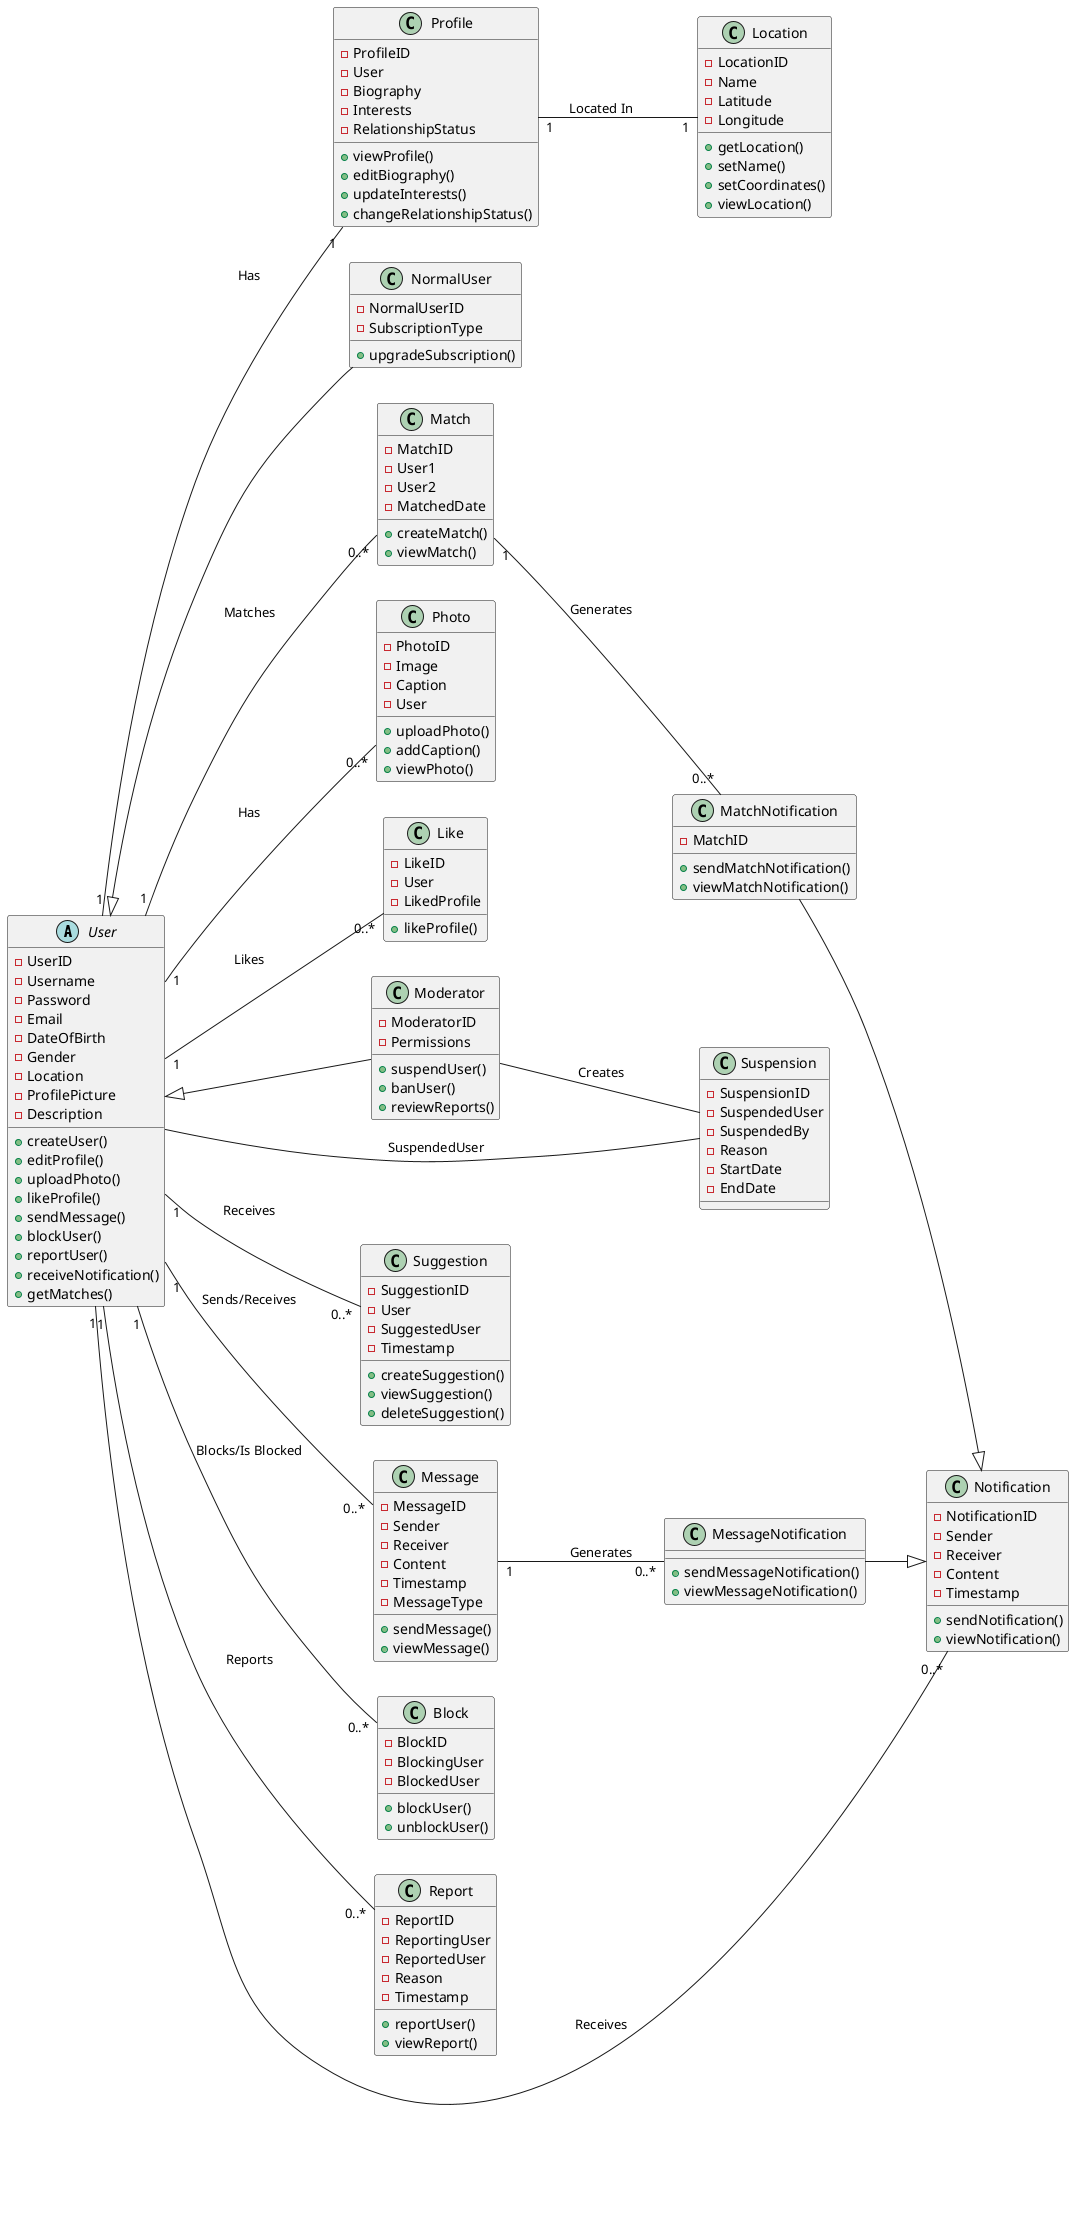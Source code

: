 @startuml
left to right direction

abstract class User {
  - UserID
  - Username
  - Password
  - Email
  - DateOfBirth
  - Gender
  - Location
  - ProfilePicture
  - Description
  + createUser()
  + editProfile()
  + uploadPhoto()
  + likeProfile()
  + sendMessage()
  + blockUser()
  + reportUser()
  + receiveNotification()
  + getMatches()
}

class Moderator {
  - ModeratorID
  - Permissions
  + suspendUser()
  + banUser()
  + reviewReports()
}

class NormalUser {
  - NormalUserID
  - SubscriptionType
  + upgradeSubscription()
}

class Suspension {
  - SuspensionID
  - SuspendedUser
  - SuspendedBy
  - Reason
  - StartDate
  - EndDate
}

class Profile {
  - ProfileID
  - User
  - Biography
  - Interests
  - RelationshipStatus
  + viewProfile()
  + editBiography()
  + updateInterests()
  + changeRelationshipStatus()
}

class Photo {
  - PhotoID
  - Image
  - Caption
  - User
  + uploadPhoto()
  + addCaption()
  + viewPhoto()
}

class Like {
  - LikeID
  - User
  - LikedProfile
  + likeProfile()
}

class Match {
  - MatchID
  - User1
  - User2
  - MatchedDate
  + createMatch()
  + viewMatch()
}

class Message {
  - MessageID
  - Sender
  - Receiver
  - Content
  - Timestamp
  - MessageType
  + sendMessage()
  + viewMessage()
}

class Suggestion {
  - SuggestionID
  - User
  - SuggestedUser
  - Timestamp
  + createSuggestion()
  + viewSuggestion()
  + deleteSuggestion()
}


class Notification {
  - NotificationID
  - Sender
  - Receiver
  - Content
  - Timestamp
  + sendNotification()
  + viewNotification()
}

class MatchNotification {
  - MatchID
  + sendMatchNotification()
  + viewMatchNotification()
}

class MessageNotification {
  + sendMessageNotification()
  + viewMessageNotification()
}

class Block {
  - BlockID
  - BlockingUser
  - BlockedUser
  + blockUser()
  + unblockUser()
}

class Report {
  - ReportID
  - ReportingUser
  - ReportedUser
  - Reason
  - Timestamp
  + reportUser()
  + viewReport()
}

class Location {
  - LocationID
  - Name
  - Latitude
  - Longitude
  + getLocation()
  + setName()
  + setCoordinates()
  + viewLocation()
}

User "1" -- "1" Profile : Has
User "1" -- "0..*" Photo : Has
User "1" -- "0..*" Like : Likes
User "1" -- "0..*" Match : Matches
User "1" -- "0..*" Message : Sends/Receives
User "1" -- "0..*" Block : Blocks/Is Blocked
User "1" -- "0..*" Report : Reports
User "1" -- "0..*" Notification : Receives
Profile "1" -- "1" Location : Located In

User "1" -- "0..*" Suggestion : Receives

Moderator -- Suspension : Creates
Suspension -- User : SuspendedUser
User <|-- NormalUser

User <|-- Moderator

MatchNotification --|> Notification
Match "1" -- "0..*" MatchNotification : Generates

MessageNotification --|> Notification
Message "1" -- "0..*" MessageNotification : Generates
@enduml
